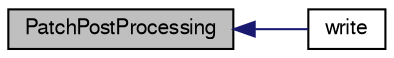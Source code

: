 digraph "PatchPostProcessing"
{
  bgcolor="transparent";
  edge [fontname="FreeSans",fontsize="10",labelfontname="FreeSans",labelfontsize="10"];
  node [fontname="FreeSans",fontsize="10",shape=record];
  rankdir="LR";
  Node53 [label="PatchPostProcessing",height=0.2,width=0.4,color="black", fillcolor="grey75", style="filled", fontcolor="black"];
  Node53 -> Node54 [dir="back",color="midnightblue",fontsize="10",style="solid",fontname="FreeSans"];
  Node54 [label="write",height=0.2,width=0.4,color="black",URL="$a23998.html#aac759501cf6c7895a70eecbef0226ae1",tooltip="Write post-processing info. "];
}

